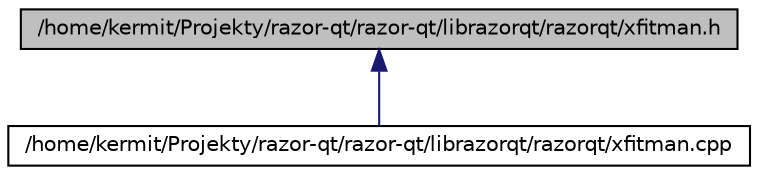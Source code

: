 digraph G
{
  edge [fontname="Helvetica",fontsize="10",labelfontname="Helvetica",labelfontsize="10"];
  node [fontname="Helvetica",fontsize="10",shape=record];
  Node1 [label="/home/kermit/Projekty/razor-qt/razor-qt/librazorqt/razorqt/xfitman.h",height=0.2,width=0.4,color="black", fillcolor="grey75", style="filled" fontcolor="black"];
  Node1 -> Node2 [dir=back,color="midnightblue",fontsize="10",style="solid",fontname="Helvetica"];
  Node2 [label="/home/kermit/Projekty/razor-qt/razor-qt/librazorqt/razorqt/xfitman.cpp",height=0.2,width=0.4,color="black", fillcolor="white", style="filled",URL="$xfitman_8cpp.html",tooltip="implements class Xfitman"];
}
